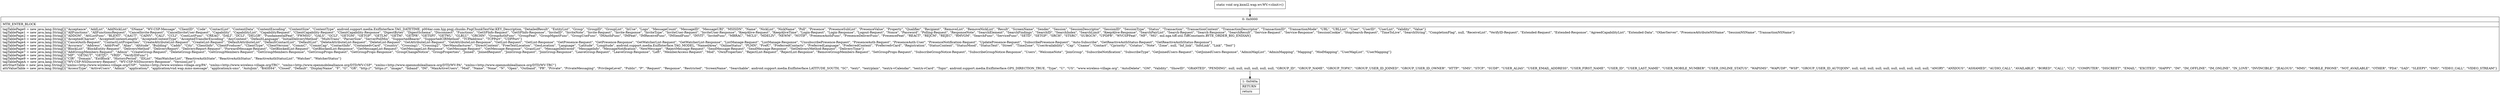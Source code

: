 digraph "CFG fororg.kxml2.wap.wv.WV.\<clinit\>()V" {
Node_0 [shape=record,label="{0\:\ 0x0000|MTH_ENTER_BLOCK\l|tagTablePage0 = new java.lang.String[]\{\"Acceptance\", \"AddList\", \"AddNickList\", \"SName\", \"WV\-CSP\-Message\", \"ClientID\", \"Code\", \"ContactList\", \"ContentData\", \"ContentEncoding\", \"ContentSize\", \"ContentType\", android.support.media.ExifInterface.TAG_DATETIME, p004ar.com.hjg.pngj.chunks.PngChunkTextVar.KEY_Description, \"DetailedResult\", \"EntityList\", \"Group\", \"GroupID\", \"GroupList\", \"InUse\", \"Logo\", \"MessageCount\", \"MessageID\", \"MessageURI\", \"MSISDN\", \"Name\", \"NickList\", \"NickName\", \"Poll\", \"Presence\", \"PresenceSubList\", \"PresenceValue\", \"Property\", \"Qualifier\", \"Recipient\", \"RemoveList\", \"RemoveNickList\", \"Result\", \"ScreenName\", \"Sender\", \"Session\", \"SessionDescriptor\", \"SessionID\", \"SessionType\", \"Status\", \"Transaction\", \"TransactionContent\", \"TransactionDescriptor\", \"TransactionID\", \"TransactionMode\", \"URL\", \"URLList\", \"User\", \"UserID\", \"UserList\", \"Validity\", \"Value\"\}\ltagTablePage1 = new java.lang.String[]\{\"AllFunctions\", \"AllFunctionsRequest\", \"CancelInvite\-Request\", \"CancelInviteUser\-Request\", \"Capability\", \"CapabilityList\", \"CapabilityRequest\", \"ClientCapability\-Request\", \"ClientCapability\-Response\", \"DigestBytes\", \"DigestSchema\", \"Disconnect\", \"Functions\", \"GetSPInfo\-Request\", \"GetSPInfo\-Response\", \"InviteID\", \"InviteNote\", \"Invite\-Request\", \"Invite\-Response\", \"InviteType\", \"InviteUser\-Request\", \"InviteUser\-Response\", \"KeepAlive\-Request\", \"KeepAliveTime\", \"Login\-Request\", \"Login\-Response\", \"Logout\-Request\", \"Nonce\", \"Password\", \"Polling\-Request\", \"ResponseNote\", \"SearchElement\", \"SearchFindings\", \"SearchID\", \"SearchIndex\", \"SearchLimit\", \"KeepAlive\-Response\", \"SearchPairList\", \"Search\-Request\", \"Search\-Response\", \"SearchResult\", \"Service\-Request\", \"Service\-Response\", \"SessionCookie\", \"StopSearch\-Request\", \"TimeToLive\", \"SearchString\", \"CompletionFlag\", null, \"ReceiveList\", \"VerifyID\-Request\", \"Extended\-Request\", \"Extended\-Response\", \"AgreedCapabilityList\", \"Extended\-Data\", \"OtherServer\", \"PresenceAttributeNSName\", \"SessionNSName\", \"TransactionNSName\"\}\ltagTablePage2 = new java.lang.String[]\{\"ADDGM\", \"AttListFunc\", \"BLENT\", \"CAAUT\", \"CAINV\", \"CALI\", \"CCLI\", \"ContListFunc\", \"CREAG\", \"DALI\", \"DCLI\", \"DELGR\", \"FundamentalFeat\", \"FWMSG\", \"GALS\", \"GCLI\", \"GETGM\", \"GETGP\", \"GETLM\", \"GETM\", \"GETPR\", \"GETSPI\", \"GETWL\", \"GLBLU\", \"GRCHN\", \"GroupAuthFunc\", \"GroupFeat\", \"GroupMgmtFunc\", \"GroupUseFunc\", \"IMAuthFunc\", \"IMFeat\", \"IMReceiveFunc\", \"IMSendFunc\", \"INVIT\", \"InviteFunc\", \"MBRAC\", \"MCLS\", \"MDELIV\", \"NEWM\", \"NOTIF\", \"PresenceAuthFunc\", \"PresenceDeliverFunc\", \"PresenceFeat\", \"REACT\", \"REJCM\", \"REJEC\", \"RMVGM\", \"SearchFunc\", \"ServiceFunc\", \"SETD\", \"SETGP\", \"SRCH\", \"STSRC\", \"SUBGCN\", \"UPDPR\", \"WVCSPFeat\", \"MF\", \"MG\", mil.nga.tiff.util.TiffConstants.BYTE_ORDER_BIG_ENDIAN\}\ltagTablePage3 = new java.lang.String[]\{\"AcceptedCharset\", \"AcceptedContentLength\", \"AcceptedContentType\", \"AcceptedTransferEncoding\", \"AnyContent\", \"DefaultLanguage\", \"InitialDeliveryMethod\", \"MultiTrans\", \"ParserSize\", \"ServerPollMin\", \"SupportedBearer\", \"SupportedCIRMethod\", \"TCPAddress\", \"TCPPort\", \"UDPPort\"\}\ltagTablePage4 = new java.lang.String[]\{\"CancelAuth\-Request\", \"ContactListProperties\", \"CreateAttributeList\-Request\", \"CreateList\-Request\", \"DefaultAttributeList\", \"DefaultContactList\", \"DefaultList\", \"DeleteAttributeList\-Request\", \"DeleteList\-Request\", \"GetAttributeList\-Request\", \"GetAttributeList\-Response\", \"GetList\-Request\", \"GetList\-Response\", \"GetPresence\-Request\", \"GetPresence\-Response\", \"GetWatcherList\-Request\", \"GetWatcherList\-Response\", \"ListManage\-Request\", \"ListManage\-Response\", \"UnsubscribePresence\-Request\", \"PresenceAuth\-Request\", \"PresenceAuth\-User\", \"PresenceNotification\-Request\", \"UpdatePresence\-Request\", \"SubscribePresence\-Request\", \"Auto\-Subscribe\", \"GetReactiveAuthStatus\-Request\", \"GetReactiveAuthStatus\-Response\"\}\ltagTablePage5 = new java.lang.String[]\{\"Accuracy\", \"Address\", \"AddrPref\", \"Alias\", \"Altitude\", \"Building\", \"Caddr\", \"City\", \"ClientInfo\", \"ClientProducer\", \"ClientType\", \"ClientVersion\", \"CommC\", \"CommCap\", \"ContactInfo\", \"ContainedvCard\", \"Country\", \"Crossing1\", \"Crossing2\", \"DevManufacturer\", \"DirectContent\", \"FreeTextLocation\", \"GeoLocation\", \"Language\", \"Latitude\", \"Longitude\", android.support.media.ExifInterface.TAG_MODEL, \"NamedArea\", \"OnlineStatus\", \"PLMN\", \"PrefC\", \"PreferredContacts\", \"PreferredLanguage\", \"PreferredContent\", \"PreferredvCard\", \"Registration\", \"StatusContent\", \"StatusMood\", \"StatusText\", \"Street\", \"TimeZone\", \"UserAvailability\", \"Cap\", \"Cname\", \"Contact\", \"Cpriority\", \"Cstatus\", \"Note\", \"Zone\", null, \"Inf_link\", \"InfoLink\", \"Link\", \"Text\"\}\ltagTablePage6 = new java.lang.String[]\{\"BlockList\", \"BlockEntity\-Request\", \"DeliveryMethod\", \"DeliveryReport\", \"DeliveryReport\-Request\", \"ForwardMessage\-Request\", \"GetBlockedList\-Request\", \"GetBlockedList\-Response\", \"GetMessageList\-Request\", \"GetMessageList\-Response\", \"GetMessage\-Request\", \"GetMessage\-Response\", \"GrantList\", \"MessageDelivered\", \"MessageInfo\", \"MessageNotification\", \"NewMessage\", \"RejectMessage\-Request\", \"SendMessage\-Request\", \"SendMessage\-Response\", \"SetDeliveryMethod\-Request\", \"DeliveryTime\"\}\ltagTablePage7 = new java.lang.String[]\{\"AddGroupMembers\-Request\", \"Admin\", \"CreateGroup\-Request\", \"DeleteGroup\-Request\", \"GetGroupMembers\-Request\", \"GetGroupMembers\-Response\", \"GetGroupProps\-Request\", \"GetGroupProps\-Response\", \"GroupChangeNotice\", \"GroupProperties\", \"Joined\", \"JoinedRequest\", \"JoinGroup\-Request\", \"JoinGroup\-Response\", \"LeaveGroup\-Request\", \"LeaveGroup\-Response\", \"Left\", \"MemberAccess\-Request\", \"Mod\", \"OwnProperties\", \"RejectList\-Request\", \"RejectList\-Response\", \"RemoveGroupMembers\-Request\", \"SetGroupProps\-Request\", \"SubscribeGroupNotice\-Request\", \"SubscribeGroupNotice\-Response\", \"Users\", \"WelcomeNote\", \"JoinGroup\", \"SubscribeNotification\", \"SubscribeType\", \"GetJoinedUsers\-Request\", \"GetJoinedUsers\-Response\", \"AdminMapList\", \"AdminMapping\", \"Mapping\", \"ModMapping\", \"UserMapList\", \"UserMapping\"\}\ltagTablePage8 = new java.lang.String[]\{\"MP\", \"GETAUT\", \"GETJU\", \"VRID\", \"VerifyIDFunc\"\}\ltagTablePage9 = new java.lang.String[]\{\"CIR\", \"Domain\", \"ExtBlock\", \"HistoryPeriod\", \"IDList\", \"MaxWatcherList\", \"ReactiveAuthState\", \"ReactiveAuthStatus\", \"ReactiveAuthStatusList\", \"Watcher\", \"WatcherStatus\"\}\ltagTablePageA = new java.lang.String[]\{\"WV\-CSP\-NSDiscovery\-Request\", \"WV\-CSP\-NSDiscovery\-Response\", \"VersionList\"\}\lattrStartTable = new java.lang.String[]\{\"xmlns=http:\/\/www.wireless\-village.org\/CSP\", \"xmlns=http:\/\/www.wireless\-village.org\/PA\", \"xmlns=http:\/\/www.wireless\-village.org\/TRC\", \"xmlns=http:\/\/www.openmobilealliance.org\/DTD\/WV\-CSP\", \"xmlns=http:\/\/www.openmobilealliance.org\/DTD\/WV\-PA\", \"xmlns=http:\/\/www.openmobilealliance.org\/DTD\/WV\-TRC\"\}\lattrValueTable = new java.lang.String[]\{\"AccessType\", \"ActiveUsers\", \"Admin\", \"application\/\", \"application\/vnd.wap.mms\-message\", \"application\/x\-sms\", \"AutoJoin\", \"BASE64\", \"Closed\", \"Default\", \"DisplayName\", \"F\", \"G\", \"GR\", \"http:\/\/\", \"https:\/\/\", \"image\/\", \"Inband\", \"IM\", \"MaxActiveUsers\", \"Mod\", \"Name\", \"None\", \"N\", \"Open\", \"Outband\", \"PR\", \"Private\", \"PrivateMessaging\", \"PrivilegeLevel\", \"Public\", \"P\", \"Request\", \"Response\", \"Restricted\", \"ScreenName\", \"Searchable\", android.support.media.ExifInterface.LATITUDE_SOUTH, \"SC\", \"text\/\", \"text\/plain\", \"text\/x\-vCalendar\", \"text\/x\-vCard\", \"Topic\", android.support.media.ExifInterface.GPS_DIRECTION_TRUE, \"Type\", \"U\", \"US\", \"www.wireless\-village.org\", \"AutoDelete\", \"GM\", \"Validity\", \"ShowID\", \"GRANTED\", \"PENDING\", null, null, null, null, null, null, \"GROUP_ID\", \"GROUP_NAME\", \"GROUP_TOPIC\", \"GROUP_USER_ID_JOINED\", \"GROUP_USER_ID_OWNER\", \"HTTP\", \"SMS\", \"STCP\", \"SUDP\", \"USER_ALIAS\", \"USER_EMAIL_ADDRESS\", \"USER_FIRST_NAME\", \"USER_ID\", \"USER_LAST_NAME\", \"USER_MOBILE_NUMBER\", \"USER_ONLINE_STATUS\", \"WAPSMS\", \"WAPUDP\", \"WSP\", \"GROUP_USER_ID_AUTOJOIN\", null, null, null, null, null, null, null, null, null, null, \"ANGRY\", \"ANXIOUS\", \"ASHAMED\", \"AUDIO_CALL\", \"AVAILABLE\", \"BORED\", \"CALL\", \"CLI\", \"COMPUTER\", \"DISCREET\", \"EMAIL\", \"EXCITED\", \"HAPPY\", \"IM\", \"IM_OFFLINE\", \"IM_ONLINE\", \"IN_LOVE\", \"INVINCIBLE\", \"JEALOUS\", \"MMS\", \"MOBILE_PHONE\", \"NOT_AVAILABLE\", \"OTHER\", \"PDA\", \"SAD\", \"SLEEPY\", \"SMS\", \"VIDEO_CALL\", \"VIDEO_STREAM\"\}\l}"];
Node_1 [shape=record,label="{1\:\ 0x040a|RETURN\l|return\l}"];
MethodNode[shape=record,label="{static void org.kxml2.wap.wv.WV.\<clinit\>() }"];
MethodNode -> Node_0;
Node_0 -> Node_1;
}

